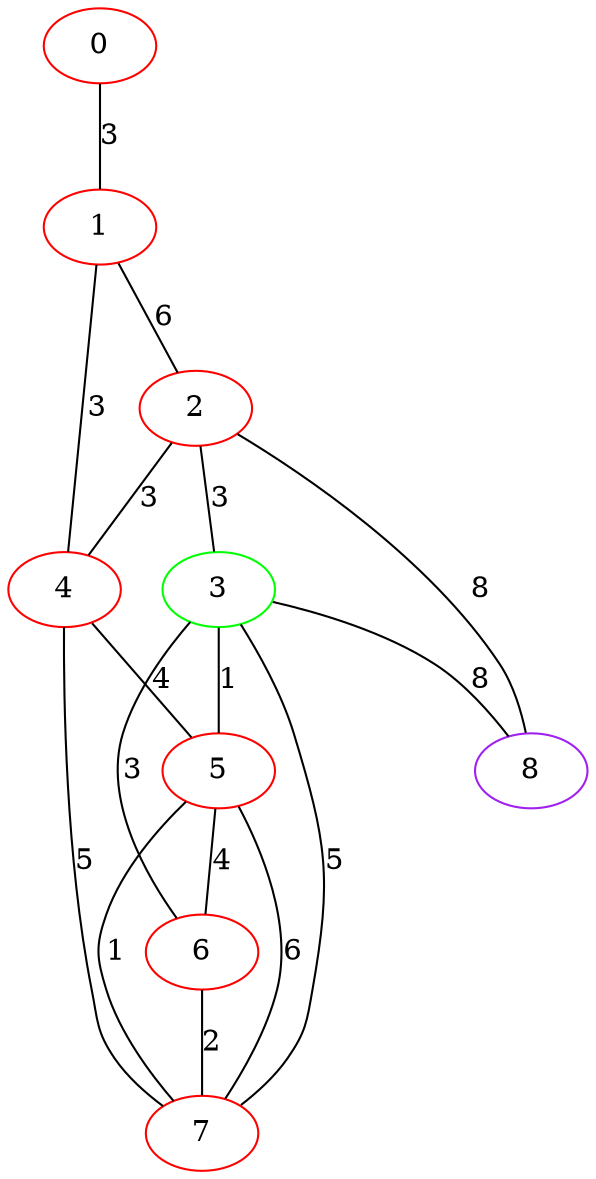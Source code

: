 graph "" {
0 [color=red, weight=1];
1 [color=red, weight=1];
2 [color=red, weight=1];
3 [color=green, weight=2];
4 [color=red, weight=1];
5 [color=red, weight=1];
6 [color=red, weight=1];
7 [color=red, weight=1];
8 [color=purple, weight=4];
0 -- 1  [key=0, label=3];
1 -- 2  [key=0, label=6];
1 -- 4  [key=0, label=3];
2 -- 8  [key=0, label=8];
2 -- 3  [key=0, label=3];
2 -- 4  [key=0, label=3];
3 -- 8  [key=0, label=8];
3 -- 5  [key=0, label=1];
3 -- 6  [key=0, label=3];
3 -- 7  [key=0, label=5];
4 -- 5  [key=0, label=4];
4 -- 7  [key=0, label=5];
5 -- 6  [key=0, label=4];
5 -- 7  [key=0, label=1];
5 -- 7  [key=1, label=6];
6 -- 7  [key=0, label=2];
}
